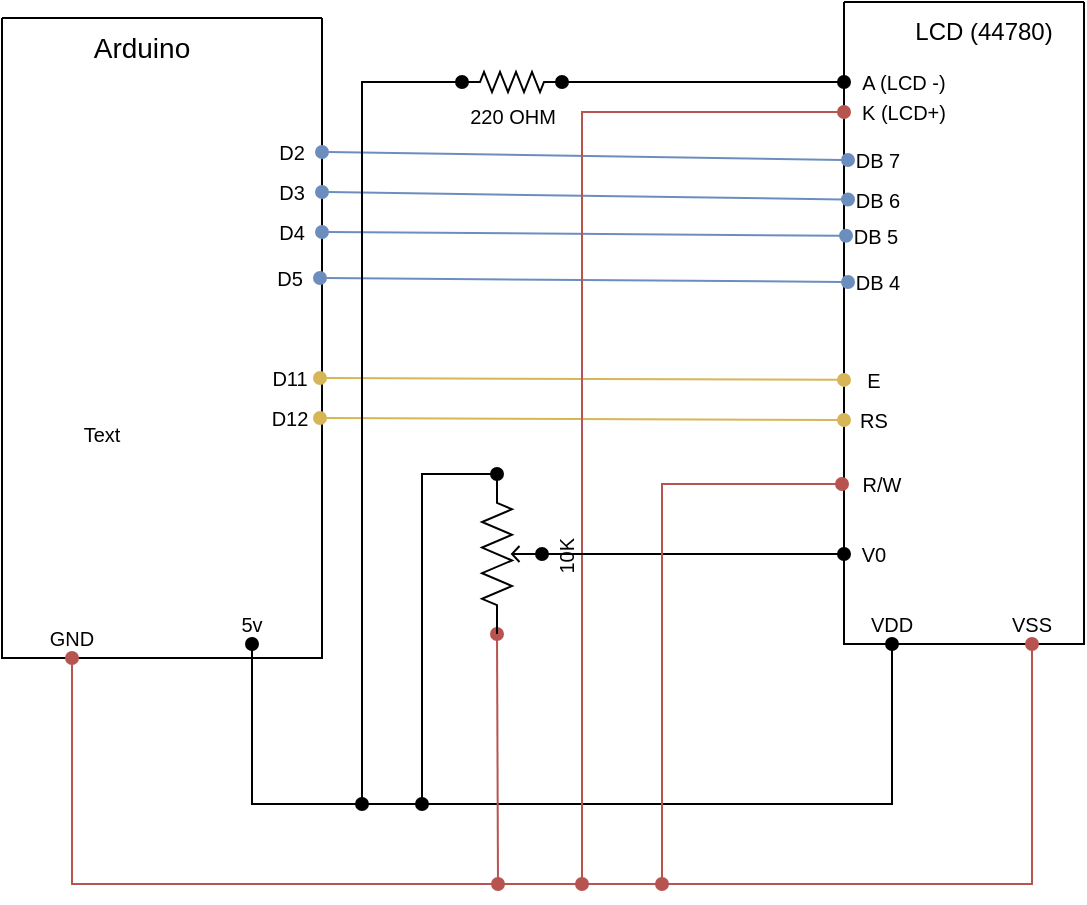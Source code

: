 <mxfile version="16.0.2" type="github">
  <diagram name="Page-1" id="7e0a89b8-554c-2b80-1dc8-d5c74ca68de4">
    <mxGraphModel dx="1275" dy="700" grid="1" gridSize="10" guides="1" tooltips="1" connect="1" arrows="0" fold="1" page="1" pageScale="1" pageWidth="1169" pageHeight="827" background="none" math="0" shadow="0">
      <root>
        <mxCell id="0" />
        <mxCell id="1" parent="0" />
        <mxCell id="n_MndKxWnpL39BQ449wi-1" value="" style="swimlane;startSize=0;" vertex="1" parent="1">
          <mxGeometry x="400" y="47" width="160" height="320" as="geometry" />
        </mxCell>
        <mxCell id="n_MndKxWnpL39BQ449wi-43" value="&lt;font style=&quot;font-size: 10px&quot;&gt;D5&lt;/font&gt;" style="text;html=1;strokeColor=none;fillColor=none;align=center;verticalAlign=middle;whiteSpace=wrap;rounded=0;" vertex="1" parent="n_MndKxWnpL39BQ449wi-1">
          <mxGeometry x="129" y="120" width="30" height="20" as="geometry" />
        </mxCell>
        <mxCell id="n_MndKxWnpL39BQ449wi-39" value="&lt;font style=&quot;font-size: 10px&quot;&gt;D4&lt;/font&gt;" style="text;html=1;strokeColor=none;fillColor=none;align=center;verticalAlign=middle;whiteSpace=wrap;rounded=0;" vertex="1" parent="n_MndKxWnpL39BQ449wi-1">
          <mxGeometry x="130" y="97" width="30" height="20" as="geometry" />
        </mxCell>
        <mxCell id="n_MndKxWnpL39BQ449wi-38" value="&lt;font style=&quot;font-size: 10px&quot;&gt;D3&lt;/font&gt;" style="text;html=1;strokeColor=none;fillColor=none;align=center;verticalAlign=middle;whiteSpace=wrap;rounded=0;" vertex="1" parent="n_MndKxWnpL39BQ449wi-1">
          <mxGeometry x="130" y="77" width="30" height="20" as="geometry" />
        </mxCell>
        <mxCell id="n_MndKxWnpL39BQ449wi-37" value="&lt;font style=&quot;font-size: 10px&quot;&gt;D2&lt;/font&gt;" style="text;html=1;strokeColor=none;fillColor=none;align=center;verticalAlign=middle;whiteSpace=wrap;rounded=0;" vertex="1" parent="n_MndKxWnpL39BQ449wi-1">
          <mxGeometry x="130" y="57" width="30" height="20" as="geometry" />
        </mxCell>
        <mxCell id="n_MndKxWnpL39BQ449wi-54" value="&lt;font style=&quot;font-size: 10px&quot;&gt;D11&lt;/font&gt;" style="text;html=1;strokeColor=none;fillColor=none;align=center;verticalAlign=middle;whiteSpace=wrap;rounded=0;" vertex="1" parent="n_MndKxWnpL39BQ449wi-1">
          <mxGeometry x="129" y="170" width="30" height="20" as="geometry" />
        </mxCell>
        <mxCell id="n_MndKxWnpL39BQ449wi-36" value="&lt;font style=&quot;font-size: 10px&quot;&gt;D12&lt;/font&gt;" style="text;html=1;strokeColor=none;fillColor=none;align=center;verticalAlign=middle;whiteSpace=wrap;rounded=0;" vertex="1" parent="n_MndKxWnpL39BQ449wi-1">
          <mxGeometry x="129" y="190" width="30" height="20" as="geometry" />
        </mxCell>
        <mxCell id="n_MndKxWnpL39BQ449wi-33" value="&lt;font style=&quot;font-size: 10px&quot;&gt;5v&lt;/font&gt;" style="text;html=1;strokeColor=none;fillColor=none;align=center;verticalAlign=middle;whiteSpace=wrap;rounded=0;" vertex="1" parent="n_MndKxWnpL39BQ449wi-1">
          <mxGeometry x="110" y="293" width="30" height="20" as="geometry" />
        </mxCell>
        <mxCell id="n_MndKxWnpL39BQ449wi-32" value="&lt;font style=&quot;font-size: 10px&quot;&gt;GND&lt;/font&gt;" style="text;html=1;strokeColor=none;fillColor=none;align=center;verticalAlign=middle;whiteSpace=wrap;rounded=0;" vertex="1" parent="n_MndKxWnpL39BQ449wi-1">
          <mxGeometry x="20" y="300" width="30" height="20" as="geometry" />
        </mxCell>
        <mxCell id="n_MndKxWnpL39BQ449wi-81" value="Arduino" style="text;html=1;strokeColor=none;fillColor=none;align=center;verticalAlign=middle;whiteSpace=wrap;rounded=0;fontSize=14;" vertex="1" parent="n_MndKxWnpL39BQ449wi-1">
          <mxGeometry x="40" width="60" height="30" as="geometry" />
        </mxCell>
        <mxCell id="n_MndKxWnpL39BQ449wi-2" value="" style="swimlane;startSize=0;" vertex="1" parent="1">
          <mxGeometry x="821" y="39" width="120" height="321" as="geometry" />
        </mxCell>
        <mxCell id="n_MndKxWnpL39BQ449wi-5" value="LCD (44780)" style="text;html=1;strokeColor=none;fillColor=none;align=center;verticalAlign=middle;whiteSpace=wrap;rounded=0;" vertex="1" parent="n_MndKxWnpL39BQ449wi-2">
          <mxGeometry x="20" width="100" height="30" as="geometry" />
        </mxCell>
        <mxCell id="n_MndKxWnpL39BQ449wi-12" value="&lt;font style=&quot;font-size: 10px&quot;&gt;DB 7&lt;/font&gt;" style="text;html=1;strokeColor=none;fillColor=none;align=center;verticalAlign=middle;whiteSpace=wrap;rounded=0;" vertex="1" parent="n_MndKxWnpL39BQ449wi-2">
          <mxGeometry x="2" y="69" width="30" height="20" as="geometry" />
        </mxCell>
        <mxCell id="n_MndKxWnpL39BQ449wi-16" value="&lt;font style=&quot;font-size: 10px&quot;&gt;DB 6&lt;/font&gt;" style="text;html=1;strokeColor=none;fillColor=none;align=center;verticalAlign=middle;whiteSpace=wrap;rounded=0;" vertex="1" parent="n_MndKxWnpL39BQ449wi-2">
          <mxGeometry x="2" y="89" width="30" height="20" as="geometry" />
        </mxCell>
        <mxCell id="n_MndKxWnpL39BQ449wi-15" value="&lt;font style=&quot;font-size: 10px&quot;&gt;DB 5&lt;/font&gt;" style="text;html=1;strokeColor=none;fillColor=none;align=center;verticalAlign=middle;whiteSpace=wrap;rounded=0;" vertex="1" parent="n_MndKxWnpL39BQ449wi-2">
          <mxGeometry x="1" y="107" width="30" height="20" as="geometry" />
        </mxCell>
        <mxCell id="n_MndKxWnpL39BQ449wi-14" value="&lt;font style=&quot;font-size: 10px&quot;&gt;DB 4&lt;/font&gt;" style="text;html=1;strokeColor=none;fillColor=none;align=center;verticalAlign=middle;whiteSpace=wrap;rounded=0;" vertex="1" parent="n_MndKxWnpL39BQ449wi-2">
          <mxGeometry x="2" y="130" width="30" height="20" as="geometry" />
        </mxCell>
        <mxCell id="n_MndKxWnpL39BQ449wi-21" value="&lt;font style=&quot;font-size: 10px&quot;&gt;E&lt;/font&gt;" style="text;html=1;strokeColor=none;fillColor=none;align=center;verticalAlign=middle;whiteSpace=wrap;rounded=0;" vertex="1" parent="n_MndKxWnpL39BQ449wi-2">
          <mxGeometry y="179" width="30" height="20" as="geometry" />
        </mxCell>
        <mxCell id="n_MndKxWnpL39BQ449wi-22" value="&lt;font style=&quot;font-size: 10px&quot;&gt;RS&lt;/font&gt;" style="text;html=1;strokeColor=none;fillColor=none;align=center;verticalAlign=middle;whiteSpace=wrap;rounded=0;" vertex="1" parent="n_MndKxWnpL39BQ449wi-2">
          <mxGeometry y="199" width="30" height="20" as="geometry" />
        </mxCell>
        <mxCell id="n_MndKxWnpL39BQ449wi-24" value="&lt;font style=&quot;font-size: 10px&quot;&gt;VSS&lt;/font&gt;" style="text;html=1;strokeColor=none;fillColor=none;align=center;verticalAlign=middle;whiteSpace=wrap;rounded=0;" vertex="1" parent="n_MndKxWnpL39BQ449wi-2">
          <mxGeometry x="79" y="301" width="30" height="20" as="geometry" />
        </mxCell>
        <mxCell id="n_MndKxWnpL39BQ449wi-25" value="&lt;font style=&quot;font-size: 10px&quot;&gt;VDD&lt;/font&gt;" style="text;html=1;strokeColor=none;fillColor=none;align=center;verticalAlign=middle;whiteSpace=wrap;rounded=0;" vertex="1" parent="n_MndKxWnpL39BQ449wi-2">
          <mxGeometry x="9" y="301" width="30" height="20" as="geometry" />
        </mxCell>
        <mxCell id="n_MndKxWnpL39BQ449wi-7" value="&lt;font style=&quot;font-size: 10px&quot;&gt;K (LCD+)&lt;/font&gt;" style="text;html=1;strokeColor=none;fillColor=none;align=center;verticalAlign=middle;whiteSpace=wrap;rounded=0;" vertex="1" parent="n_MndKxWnpL39BQ449wi-2">
          <mxGeometry y="40" width="60" height="30" as="geometry" />
        </mxCell>
        <mxCell id="n_MndKxWnpL39BQ449wi-6" value="&lt;font style=&quot;font-size: 10px&quot;&gt;A (LCD -)&lt;/font&gt;" style="text;html=1;strokeColor=none;fillColor=none;align=center;verticalAlign=middle;whiteSpace=wrap;rounded=0;" vertex="1" parent="n_MndKxWnpL39BQ449wi-2">
          <mxGeometry y="30" width="60" height="20" as="geometry" />
        </mxCell>
        <mxCell id="n_MndKxWnpL39BQ449wi-46" value="&lt;font style=&quot;font-size: 10px&quot;&gt;V0&lt;/font&gt;" style="text;html=1;strokeColor=none;fillColor=none;align=center;verticalAlign=middle;whiteSpace=wrap;rounded=0;" vertex="1" parent="n_MndKxWnpL39BQ449wi-2">
          <mxGeometry y="266" width="30" height="20" as="geometry" />
        </mxCell>
        <mxCell id="n_MndKxWnpL39BQ449wi-26" value="&lt;font style=&quot;font-size: 10px&quot;&gt;R/W&lt;/font&gt;" style="text;html=1;strokeColor=none;fillColor=none;align=center;verticalAlign=middle;whiteSpace=wrap;rounded=0;" vertex="1" parent="n_MndKxWnpL39BQ449wi-2">
          <mxGeometry x="-1" y="231" width="40" height="20" as="geometry" />
        </mxCell>
        <mxCell id="n_MndKxWnpL39BQ449wi-48" style="edgeStyle=none;rounded=0;orthogonalLoop=1;jettySize=auto;html=1;exitX=0.5;exitY=0;exitDx=0;exitDy=0;fontSize=10;" edge="1" parent="1" source="n_MndKxWnpL39BQ449wi-1" target="n_MndKxWnpL39BQ449wi-1">
          <mxGeometry relative="1" as="geometry" />
        </mxCell>
        <mxCell id="n_MndKxWnpL39BQ449wi-49" style="edgeStyle=none;rounded=0;orthogonalLoop=1;jettySize=auto;html=1;exitX=1;exitY=0.5;exitDx=0;exitDy=0;entryX=0;entryY=0.5;entryDx=0;entryDy=0;fontSize=10;endArrow=oval;endFill=1;startArrow=oval;startFill=1;fillColor=#dae8fc;strokeColor=#6c8ebf;" edge="1" parent="1" source="n_MndKxWnpL39BQ449wi-37" target="n_MndKxWnpL39BQ449wi-12">
          <mxGeometry relative="1" as="geometry" />
        </mxCell>
        <mxCell id="n_MndKxWnpL39BQ449wi-50" style="edgeStyle=none;rounded=0;orthogonalLoop=1;jettySize=auto;html=1;exitX=1;exitY=0.5;exitDx=0;exitDy=0;fontSize=10;endArrow=oval;endFill=1;startArrow=oval;startFill=1;fillColor=#dae8fc;strokeColor=#6c8ebf;" edge="1" parent="1">
          <mxGeometry relative="1" as="geometry">
            <mxPoint x="560" y="134" as="sourcePoint" />
            <mxPoint x="823" y="137.784" as="targetPoint" />
          </mxGeometry>
        </mxCell>
        <mxCell id="n_MndKxWnpL39BQ449wi-51" style="edgeStyle=none;rounded=0;orthogonalLoop=1;jettySize=auto;html=1;exitX=1;exitY=0.5;exitDx=0;exitDy=0;fontSize=10;endArrow=oval;endFill=1;startArrow=oval;startFill=1;fillColor=#dae8fc;strokeColor=#6c8ebf;" edge="1" parent="1" source="n_MndKxWnpL39BQ449wi-39" target="n_MndKxWnpL39BQ449wi-15">
          <mxGeometry relative="1" as="geometry" />
        </mxCell>
        <mxCell id="n_MndKxWnpL39BQ449wi-52" style="edgeStyle=none;rounded=0;orthogonalLoop=1;jettySize=auto;html=1;exitX=1;exitY=0.5;exitDx=0;exitDy=0;entryX=0;entryY=0.5;entryDx=0;entryDy=0;fontSize=10;endArrow=oval;endFill=1;startArrow=oval;startFill=1;fillColor=#dae8fc;strokeColor=#6c8ebf;" edge="1" parent="1" source="n_MndKxWnpL39BQ449wi-43" target="n_MndKxWnpL39BQ449wi-14">
          <mxGeometry relative="1" as="geometry" />
        </mxCell>
        <mxCell id="n_MndKxWnpL39BQ449wi-55" style="edgeStyle=none;rounded=0;orthogonalLoop=1;jettySize=auto;html=1;exitX=1;exitY=0.5;exitDx=0;exitDy=0;fontSize=10;endArrow=oval;endFill=1;startArrow=oval;startFill=1;fillColor=#fff2cc;strokeColor=#d6b656;" edge="1" parent="1" source="n_MndKxWnpL39BQ449wi-54" target="n_MndKxWnpL39BQ449wi-21">
          <mxGeometry relative="1" as="geometry" />
        </mxCell>
        <mxCell id="n_MndKxWnpL39BQ449wi-59" style="edgeStyle=none;rounded=0;orthogonalLoop=1;jettySize=auto;html=1;exitX=1;exitY=0.5;exitDx=0;exitDy=0;entryX=0;entryY=0.5;entryDx=0;entryDy=0;fontSize=10;endArrow=oval;endFill=1;startArrow=oval;startFill=1;fillColor=#fff2cc;strokeColor=#d6b656;" edge="1" parent="1" source="n_MndKxWnpL39BQ449wi-36" target="n_MndKxWnpL39BQ449wi-22">
          <mxGeometry relative="1" as="geometry" />
        </mxCell>
        <mxCell id="n_MndKxWnpL39BQ449wi-62" style="edgeStyle=none;rounded=0;orthogonalLoop=1;jettySize=auto;html=1;exitX=0.5;exitY=1;exitDx=0;exitDy=0;fontSize=10;startArrow=oval;startFill=1;endArrow=oval;endFill=1;entryX=0.5;entryY=1;entryDx=0;entryDy=0;fillColor=#f8cecc;strokeColor=#b85450;" edge="1" parent="1" source="n_MndKxWnpL39BQ449wi-24" target="n_MndKxWnpL39BQ449wi-32">
          <mxGeometry relative="1" as="geometry">
            <mxPoint x="845" y="480" as="targetPoint" />
            <Array as="points">
              <mxPoint x="915" y="480" />
              <mxPoint x="435" y="480" />
            </Array>
          </mxGeometry>
        </mxCell>
        <mxCell id="n_MndKxWnpL39BQ449wi-63" style="edgeStyle=none;rounded=0;orthogonalLoop=1;jettySize=auto;html=1;exitX=0.5;exitY=1;exitDx=0;exitDy=0;fontSize=10;startArrow=oval;startFill=1;endArrow=oval;endFill=1;entryX=0.5;entryY=1;entryDx=0;entryDy=0;" edge="1" parent="1" source="n_MndKxWnpL39BQ449wi-25" target="n_MndKxWnpL39BQ449wi-33">
          <mxGeometry relative="1" as="geometry">
            <mxPoint x="915" y="480" as="targetPoint" />
            <Array as="points">
              <mxPoint x="845" y="440" />
              <mxPoint x="525" y="440" />
            </Array>
          </mxGeometry>
        </mxCell>
        <mxCell id="n_MndKxWnpL39BQ449wi-67" style="edgeStyle=none;rounded=0;orthogonalLoop=1;jettySize=auto;html=1;exitX=0;exitY=0.5;exitDx=0;exitDy=0;fontSize=10;startArrow=oval;startFill=1;endArrow=oval;endFill=1;fillColor=#f8cecc;strokeColor=#b85450;" edge="1" parent="1" source="n_MndKxWnpL39BQ449wi-7">
          <mxGeometry relative="1" as="geometry">
            <mxPoint x="690" y="480" as="targetPoint" />
            <Array as="points">
              <mxPoint x="690" y="94" />
            </Array>
          </mxGeometry>
        </mxCell>
        <mxCell id="n_MndKxWnpL39BQ449wi-73" style="edgeStyle=none;rounded=0;orthogonalLoop=1;jettySize=auto;html=1;fontSize=10;startArrow=oval;startFill=1;endArrow=oval;endFill=1;exitX=0;exitY=0.5;exitDx=0;exitDy=0;exitPerimeter=0;" edge="1" parent="1" source="n_MndKxWnpL39BQ449wi-69">
          <mxGeometry relative="1" as="geometry">
            <mxPoint x="580" y="440" as="targetPoint" />
            <mxPoint x="620" y="79" as="sourcePoint" />
            <Array as="points">
              <mxPoint x="580" y="79" />
            </Array>
          </mxGeometry>
        </mxCell>
        <mxCell id="n_MndKxWnpL39BQ449wi-69" value="220 OHM" style="pointerEvents=1;verticalLabelPosition=bottom;shadow=0;dashed=0;align=center;html=1;verticalAlign=top;shape=mxgraph.electrical.resistors.resistor_2;fontSize=10;" vertex="1" parent="1">
          <mxGeometry x="630" y="74" width="50" height="10" as="geometry" />
        </mxCell>
        <mxCell id="n_MndKxWnpL39BQ449wi-72" style="edgeStyle=none;rounded=0;orthogonalLoop=1;jettySize=auto;html=1;exitX=0;exitY=0.5;exitDx=0;exitDy=0;entryX=1;entryY=0.5;entryDx=0;entryDy=0;entryPerimeter=0;fontSize=10;startArrow=oval;startFill=1;endArrow=oval;endFill=1;" edge="1" parent="1" source="n_MndKxWnpL39BQ449wi-6" target="n_MndKxWnpL39BQ449wi-69">
          <mxGeometry relative="1" as="geometry" />
        </mxCell>
        <mxCell id="n_MndKxWnpL39BQ449wi-76" style="edgeStyle=none;rounded=0;orthogonalLoop=1;jettySize=auto;html=1;exitX=0;exitY=0.25;exitDx=0;exitDy=0;exitPerimeter=0;fontSize=10;startArrow=oval;startFill=1;endArrow=oval;endFill=1;fillColor=#f8cecc;strokeColor=#b85450;" edge="1" parent="1" source="n_MndKxWnpL39BQ449wi-74">
          <mxGeometry relative="1" as="geometry">
            <mxPoint x="648" y="480" as="targetPoint" />
          </mxGeometry>
        </mxCell>
        <mxCell id="n_MndKxWnpL39BQ449wi-77" style="edgeStyle=none;rounded=0;orthogonalLoop=1;jettySize=auto;html=1;exitX=1;exitY=0.25;exitDx=0;exitDy=0;exitPerimeter=0;fontSize=10;startArrow=oval;startFill=1;endArrow=oval;endFill=1;" edge="1" parent="1" source="n_MndKxWnpL39BQ449wi-74">
          <mxGeometry relative="1" as="geometry">
            <mxPoint x="610" y="440" as="targetPoint" />
            <Array as="points">
              <mxPoint x="610" y="275" />
            </Array>
          </mxGeometry>
        </mxCell>
        <mxCell id="n_MndKxWnpL39BQ449wi-74" value="10K&amp;nbsp;" style="pointerEvents=1;verticalLabelPosition=bottom;shadow=0;dashed=0;align=center;html=1;verticalAlign=top;shape=mxgraph.electrical.resistors.potentiometer_2;fontSize=10;rotation=-90;" vertex="1" parent="1">
          <mxGeometry x="615" y="300" width="80" height="30" as="geometry" />
        </mxCell>
        <mxCell id="n_MndKxWnpL39BQ449wi-78" style="edgeStyle=none;rounded=0;orthogonalLoop=1;jettySize=auto;html=1;exitX=0;exitY=0.5;exitDx=0;exitDy=0;entryX=0.5;entryY=1;entryDx=0;entryDy=0;entryPerimeter=0;fontSize=10;startArrow=oval;startFill=1;endArrow=oval;endFill=1;" edge="1" parent="1" source="n_MndKxWnpL39BQ449wi-46" target="n_MndKxWnpL39BQ449wi-74">
          <mxGeometry relative="1" as="geometry" />
        </mxCell>
        <mxCell id="n_MndKxWnpL39BQ449wi-79" style="edgeStyle=none;rounded=0;orthogonalLoop=1;jettySize=auto;html=1;exitX=0;exitY=0.5;exitDx=0;exitDy=0;fontSize=10;startArrow=oval;startFill=1;endArrow=oval;endFill=1;fillColor=#f8cecc;strokeColor=#b85450;" edge="1" parent="1" source="n_MndKxWnpL39BQ449wi-26">
          <mxGeometry relative="1" as="geometry">
            <mxPoint x="730" y="480" as="targetPoint" />
            <Array as="points">
              <mxPoint x="730" y="280" />
            </Array>
          </mxGeometry>
        </mxCell>
        <mxCell id="n_MndKxWnpL39BQ449wi-80" value="Text" style="text;html=1;strokeColor=none;fillColor=none;align=center;verticalAlign=middle;whiteSpace=wrap;rounded=0;fontSize=10;" vertex="1" parent="1">
          <mxGeometry x="420" y="240" width="60" height="30" as="geometry" />
        </mxCell>
      </root>
    </mxGraphModel>
  </diagram>
</mxfile>
